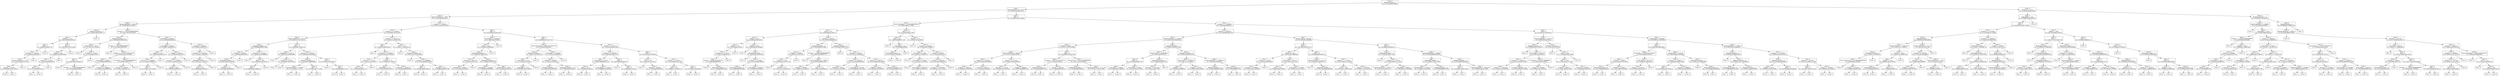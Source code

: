 digraph DecisionTree {
	rankdir=TD;
	node [shape=box];
	2544170431440 [label="Class: 0
Payment Format = 2
IG: 0.4176205847098349"];
	2543613363200 [label="Class: 1
Amount Received <= 1275.8
IG: 0.09232521883391531"];
	2544170431440 -> 2543613363200;
	2547300030240 [label="Class: 0
Amount Received <= 188.51
IG: 0.15160785896182372"];
	2543613363200 -> 2547300030240;
	2548267304656 [label="Class: 0
Amount Received <= 63.84
IG: 0.09967985674228652"];
	2547300030240 -> 2548267304656;
	2548267315888 [label="Class: 0
Payment Currency = 4
IG: 0.028587589745091777"];
	2548267304656 -> 2548267315888;
	2548267316032 [label="Class: 0
To Bank <= 11.0
IG: 0.09222269891509133"];
	2548267315888 -> 2548267316032;
	2548267315600 [label="Class: 1
Date = 5
IG: 0.6386125092827747"];
	2548267316032 -> 2548267315600;
	2548267315648 [label="Class: 1
Account.1 <= 20163.0
IG: 0.2668232340544927"];
	2548267315600 -> 2548267315648;
	2548267315360 [label="Class: 1
Amount Received <= 10.35
IG: 0.031343203607314324"];
	2548267315648 -> 2548267315360;
	2548267315792 [label="Class: 1
Account <= 2623.0
IG: 0.020358875256176925"];
	2548267315360 -> 2548267315792;
	2548267315504 [label="Class: 0
"];
	2548267315792 -> 2548267315504;
	2548267311376 [label="Class: 1
"];
	2548267315792 -> 2548267311376;
	2548267310032 [label="Class: 0
"];
	2548267315360 -> 2548267310032;
	2548267307536 [label="Class: 0
"];
	2548267315648 -> 2548267307536;
	2548267312672 [label="Class: 0
"];
	2548267315600 -> 2548267312672;
	2548267314736 [label="Class: 0
Date = 3
IG: 0.08161673522701096"];
	2548267316032 -> 2548267314736;
	2548267315120 [label="Class: 0
Minute <= 6.0
IG: 0.43893234394610636"];
	2548267314736 -> 2548267315120;
	2548267315984 [label="Class: 1
Account <= 11576.0
IG: 0.6535399288050585"];
	2548267315120 -> 2548267315984;
	2548267312960 [label="Class: 1
Hour <= 9.0
IG: 0.15227659883545133"];
	2548267315984 -> 2548267312960;
	2548267314208 [label="Class: 1
"];
	2548267312960 -> 2548267314208;
	2548267313392 [label="Class: 0
"];
	2548267312960 -> 2548267313392;
	2548267311520 [label="Class: 0
"];
	2548267315984 -> 2548267311520;
	2548267314688 [label="Class: 0
"];
	2548267315120 -> 2548267314688;
	2548267312288 [label="Class: 0
"];
	2548267314736 -> 2548267312288;
	2548267315744 [label="Class: 0
"];
	2548267315888 -> 2548267315744;
	2548267315312 [label="Class: 0
Account <= 251163.99999999994
IG: 0.05377035128740548"];
	2548267304656 -> 2548267315312;
	2548267309216 [label="Class: 0
Payment Currency = 4
IG: 0.044959397831862535"];
	2548267315312 -> 2548267309216;
	2548267316656 [label="Class: 0
Amount Paid <= 85.33
IG: 0.10736173671265659"];
	2548267309216 -> 2548267316656;
	2548267316848 [label="Class: 0
"];
	2548267316656 -> 2548267316848;
	2548267317328 [label="Class: 0
To Bank <= 27140.0
IG: 0.1357626620531427"];
	2548267316656 -> 2548267317328;
	2548267314544 [label="Class: 0
Date = 9
IG: 0.08973459700383879"];
	2548267317328 -> 2548267314544;
	2548267317232 [label="Class: 0
"];
	2548267314544 -> 2548267317232;
	2548267318192 [label="Class: 1
Account.1 <= 172063.99999999994
IG: 0.10243284549468057"];
	2548267314544 -> 2548267318192;
	2548267314832 [label="Class: 0
"];
	2548267318192 -> 2548267314832;
	2548267316752 [label="Class: 1
"];
	2548267318192 -> 2548267316752;
	2548267309648 [label="Class: 0
"];
	2548267317328 -> 2548267309648;
	2548267311664 [label="Class: 0
Account <= 34274.99999999993
IG: 0.07475383029947458"];
	2548267309216 -> 2548267311664;
	2548267311760 [label="Class: 0
"];
	2548267311664 -> 2548267311760;
	2548267317088 [label="Class: 0
Account <= 117745.33333333328
IG: 0.056243292718780036"];
	2548267311664 -> 2548267317088;
	2548267315168 [label="Class: 0
From Bank <= 13667.0
IG: 0.10780829269609021"];
	2548267317088 -> 2548267315168;
	2548267318528 [label="Class: 0
"];
	2548267315168 -> 2548267318528;
	2548267317280 [label="Class: 0
Account.1 <= 60640.0
IG: 0.08472931838694786"];
	2548267315168 -> 2548267317280;
	2548267316272 [label="Class: 0
"];
	2548267317280 -> 2548267316272;
	2548267315456 [label="Class: 0
"];
	2548267317280 -> 2548267315456;
	2548267318720 [label="Class: 0
From Bank <= 31220.666666666664
IG: 0.2508073066173713"];
	2548267317088 -> 2548267318720;
	2548267314784 [label="Class: 0
Account <= 179626.0
IG: 0.12947136054831132"];
	2548267318720 -> 2548267314784;
	2548267319200 [label="Class: 1
"];
	2548267314784 -> 2548267319200;
	2548267315696 [label="Class: 0
"];
	2548267314784 -> 2548267315696;
	2548267317856 [label="Class: 0
"];
	2548267318720 -> 2548267317856;
	2548267311952 [label="Class: 1
From Bank <= 29645.0
IG: 0.3253060960842603"];
	2548267315312 -> 2548267311952;
	2548267314448 [label="Class: 1
From Bank <= 16934.0
IG: 0.04999778266342225"];
	2548267311952 -> 2548267314448;
	2548267317424 [label="Class: 1
Minute <= 37.0
IG: 0.20643326549232155"];
	2548267314448 -> 2548267317424;
	2548267313632 [label="Class: 1
Account.1 <= 243898.0
IG: 0.15748927738382956"];
	2548267317424 -> 2548267313632;
	2547344146688 [label="Class: 1
Date = 9
IG: 0.10759411731754565"];
	2548267313632 -> 2547344146688;
	2547344146928 [label="Class: 0
"];
	2547344146688 -> 2547344146928;
	2547344147744 [label="Class: 1
"];
	2547344146688 -> 2547344147744;
	2547344147120 [label="Class: 0
"];
	2548267313632 -> 2547344147120;
	2548267319152 [label="Class: 0
"];
	2548267317424 -> 2548267319152;
	2548267314592 [label="Class: 1
To Bank <= 29115.0
IG: 0.09541420408705575"];
	2548267314448 -> 2548267314592;
	2547344148320 [label="Class: 1
Account.1 <= 222804.0
IG: 0.05112516053672306"];
	2548267314592 -> 2547344148320;
	2547344148224 [label="Class: 1
Minute <= 50.0
IG: 0.03061256396330117"];
	2547344148320 -> 2547344148224;
	2547344146976 [label="Class: 1
"];
	2547344148224 -> 2547344146976;
	2547344147552 [label="Class: 0
"];
	2547344148224 -> 2547344147552;
	2547344147264 [label="Class: 0
"];
	2547344148320 -> 2547344147264;
	2547344147312 [label="Class: 0
"];
	2548267314592 -> 2547344147312;
	2548267313104 [label="Class: 0
Account <= 265484.0
IG: 0.5090222318615357"];
	2548267311952 -> 2548267313104;
	2547344146832 [label="Class: 1
Account.1 <= 114256.0
IG: 0.5558362721881589"];
	2548267313104 -> 2547344146832;
	2547344147936 [label="Class: 1
Receiving Currency = 5
IG: 0.14402211773015647"];
	2547344146832 -> 2547344147936;
	2547344147216 [label="Class: 1
Hour <= 8.0
IG: 0.06638688074900367"];
	2547344147936 -> 2547344147216;
	2547344148416 [label="Class: 1
"];
	2547344147216 -> 2547344148416;
	2547344148656 [label="Class: 0
"];
	2547344147216 -> 2547344148656;
	2547344148944 [label="Class: 0
"];
	2547344147936 -> 2547344148944;
	2547344147984 [label="Class: 0
"];
	2547344146832 -> 2547344147984;
	2547344148368 [label="Class: 0
"];
	2548267313104 -> 2547344148368;
	2548267304080 [label="Class: 1
Account <= 112892.0
IG: 0.049719726367305594"];
	2547300030240 -> 2548267304080;
	2547344146880 [label="Class: 0
Account.1 <= 207695.0
IG: 0.08746097253415397"];
	2548267304080 -> 2547344146880;
	2547344146544 [label="Class: 0
Amount Received <= 597.79
IG: 0.04433171281702508"];
	2547344146880 -> 2547344146544;
	2547344149136 [label="Class: 0
Payment Currency = 4
IG: 0.03368894469312389"];
	2547344146544 -> 2547344149136;
	2547344147888 [label="Class: 0
To Bank <= 25768.0
IG: 0.14190082088203892"];
	2547344149136 -> 2547344147888;
	2547344148800 [label="Class: 0
Receiving Currency = 4
IG: 0.09510021914106392"];
	2547344147888 -> 2547344148800;
	2547344146496 [label="Class: 1
To Bank <= 22.0
IG: 0.06223943064829918"];
	2547344148800 -> 2547344146496;
	2547344146784 [label="Class: 1
"];
	2547344146496 -> 2547344146784;
	2547344149952 [label="Class: 0
"];
	2547344146496 -> 2547344149952;
	2547344148560 [label="Class: 0
"];
	2547344148800 -> 2547344148560;
	2547344149568 [label="Class: 0
"];
	2547344147888 -> 2547344149568;
	2547344148896 [label="Class: 0
Account.1 <= 27213.0
IG: 0.05966551265686093"];
	2547344149136 -> 2547344148896;
	2547344147360 [label="Class: 0
"];
	2547344148896 -> 2547344147360;
	2547344149280 [label="Class: 0
Hour <= 18.0
IG: 0.06902261302047852"];
	2547344148896 -> 2547344149280;
	2547344147456 [label="Class: 0
Date = 7
IG: 0.044919959118886355"];
	2547344149280 -> 2547344147456;
	2547344150528 [label="Class: 1
"];
	2547344147456 -> 2547344150528;
	2547344151248 [label="Class: 0
"];
	2547344147456 -> 2547344151248;
	2547344149232 [label="Class: 0
"];
	2547344149280 -> 2547344149232;
	2547344149904 [label="Class: 1
Date = 12
IG: 0.03826946710800794"];
	2547344146544 -> 2547344149904;
	2547344150000 [label="Class: 1
From Bank <= 11157.0
IG: 0.000975570618655699"];
	2547344149904 -> 2547344150000;
	2547344147024 [label="Class: 1
"];
	2547344150000 -> 2547344147024;
	2547344151200 [label="Class: 1
To Bank <= 41407.0
IG: 0.020358875256176925"];
	2547344150000 -> 2547344151200;
	2547344150816 [label="Class: 1
"];
	2547344151200 -> 2547344150816;
	2547344148080 [label="Class: 0
"];
	2547344151200 -> 2547344148080;
	2547344151008 [label="Class: 0
Account.1 <= 157653.0
IG: 0.033838451065859476"];
	2547344149904 -> 2547344151008;
	2547344150240 [label="Class: 0
Payment Currency = 0
IG: 0.051624670364646685"];
	2547344151008 -> 2547344150240;
	2547344147408 [label="Class: 1
Amount Received <= 1040.62
IG: 0.12778193157175122"];
	2547344150240 -> 2547344147408;
	2547344148992 [label="Class: 1
"];
	2547344147408 -> 2547344148992;
	2547344149328 [label="Class: 0
"];
	2547344147408 -> 2547344149328;
	2547344149040 [label="Class: 0
Date = 11
IG: 0.05230124077711362"];
	2547344150240 -> 2547344149040;
	2547344149088 [label="Class: 1
"];
	2547344149040 -> 2547344149088;
	2547344152640 [label="Class: 0
"];
	2547344149040 -> 2547344152640;
	2547344150576 [label="Class: 1
Date = 3
IG: 0.07056144542578957"];
	2547344151008 -> 2547344150576;
	2547344150960 [label="Class: 0
"];
	2547344150576 -> 2547344150960;
	2547344151536 [label="Class: 1
Date = 2
IG: 0.06474399833275757"];
	2547344150576 -> 2547344151536;
	2547344147696 [label="Class: 0
"];
	2547344151536 -> 2547344147696;
	2547344153024 [label="Class: 1
"];
	2547344151536 -> 2547344153024;
	2547344148512 [label="Class: 1
Account.1 <= 251037.0
IG: 0.07542212630014788"];
	2547344146880 -> 2547344148512;
	2547344150432 [label="Class: 1
Date = 1
IG: 0.06283420484160451"];
	2547344148512 -> 2547344150432;
	2547344150096 [label="Class: 0
"];
	2547344150432 -> 2547344150096;
	2547344148272 [label="Class: 1
Account.1 <= 215482.0
IG: 0.06769252597708508"];
	2547344150432 -> 2547344148272;
	2547344150144 [label="Class: 1
Account <= 75127.0
IG: 0.13820411553284317"];
	2547344148272 -> 2547344150144;
	2547344150912 [label="Class: 1
Hour <= 16.0
IG: 0.11065388262815179"];
	2547344150144 -> 2547344150912;
	2547344150336 [label="Class: 1
"];
	2547344150912 -> 2547344150336;
	2547344152928 [label="Class: 0
"];
	2547344150912 -> 2547344152928;
	2547344150720 [label="Class: 0
"];
	2547344150144 -> 2547344150720;
	2547344152832 [label="Class: 1
To Bank <= 1.0
IG: 0.12433626117431607"];
	2547344148272 -> 2547344152832;
	2547344150624 [label="Class: 1
From Bank <= 11.0
IG: 0.03675295386313879"];
	2547344152832 -> 2547344150624;
	2547344152592 [label="Class: 1
"];
	2547344150624 -> 2547344152592;
	2547344152256 [label="Class: 0
"];
	2547344150624 -> 2547344152256;
	2547344151680 [label="Class: 0
Account.1 <= 235057.0
IG: 0.45286850983919824"];
	2547344152832 -> 2547344151680;
	2547344150384 [label="Class: 0
"];
	2547344151680 -> 2547344150384;
	2547344154848 [label="Class: 1
"];
	2547344151680 -> 2547344154848;
	2547344152784 [label="Class: 1
Hour <= 0.0
IG: 0.036347770240628074"];
	2547344148512 -> 2547344152784;
	2547344149424 [label="Class: 0
"];
	2547344152784 -> 2547344149424;
	2547344147648 [label="Class: 1
Payment Currency = 10
IG: 0.020723117979796923"];
	2547344152784 -> 2547344147648;
	2547344153504 [label="Class: 0
"];
	2547344147648 -> 2547344153504;
	2547344154464 [label="Class: 1
Account.1 <= 289666.0
IG: 0.017052938993253997"];
	2547344147648 -> 2547344154464;
	2547344151632 [label="Class: 1
Date = 9
IG: 0.08246100487958075"];
	2547344154464 -> 2547344151632;
	2547344153312 [label="Class: 0
"];
	2547344151632 -> 2547344153312;
	2547344155616 [label="Class: 1
"];
	2547344151632 -> 2547344155616;
	2547344147072 [label="Class: 1
To Bank <= 701.0
IG: 0.014488878484427509"];
	2547344154464 -> 2547344147072;
	2547344154272 [label="Class: 1
"];
	2547344147072 -> 2547344154272;
	2547344154368 [label="Class: 1
"];
	2547344147072 -> 2547344154368;
	2547344149376 [label="Class: 1
Date = 9
IG: 0.051369245163441324"];
	2548267304080 -> 2547344149376;
	2547344154560 [label="Class: 0
From Bank <= 322306.0
IG: 0.1265242059739875"];
	2547344149376 -> 2547344154560;
	2547344152160 [label="Class: 0
Hour <= 16.0
IG: 0.15549022250858635"];
	2547344154560 -> 2547344152160;
	2547344154224 [label="Class: 1
Receiving Currency = 5
IG: 0.09414907593513255"];
	2547344152160 -> 2547344154224;
	2547344155328 [label="Class: 0
Account <= 140522.0
IG: 0.539991335272141"];
	2547344154224 -> 2547344155328;
	2547344152304 [label="Class: 1
From Bank <= 23691.0
IG: 0.21977404190784766"];
	2547344155328 -> 2547344152304;
	2547344154800 [label="Class: 1
"];
	2547344152304 -> 2547344154800;
	2547344150480 [label="Class: 0
"];
	2547344152304 -> 2547344150480;
	2547344153072 [label="Class: 0
"];
	2547344155328 -> 2547344153072;
	2547344155664 [label="Class: 1
Receiving Currency = 4
IG: 0.13308013325972246"];
	2547344154224 -> 2547344155664;
	2547344151104 [label="Class: 0
From Bank <= 25768.0
IG: 0.3692950198369861"];
	2547344155664 -> 2547344151104;
	2547344149664 [label="Class: 1
"];
	2547344151104 -> 2547344149664;
	2547344150672 [label="Class: 0
"];
	2547344151104 -> 2547344150672;
	2547344146640 [label="Class: 1
Amount Paid <= 796.07
IG: 0.18155624091632105"];
	2547344155664 -> 2547344146640;
	2547344156096 [label="Class: 1
"];
	2547344146640 -> 2547344156096;
	2547344156528 [label="Class: 0
"];
	2547344146640 -> 2547344156528;
	2547344151392 [label="Class: 0
"];
	2547344152160 -> 2547344151392;
	2547344153168 [label="Class: 0
"];
	2547344154560 -> 2547344153168;
	2547344154080 [label="Class: 1
Date = 5
IG: 0.059462924118110716"];
	2547344149376 -> 2547344154080;
	2547344147504 [label="Class: 0
Amount Received <= 466.5533333333333
IG: 0.2018040243626541"];
	2547344154080 -> 2547344147504;
	2547344147792 [label="Class: 0
Payment Currency = 7
IG: 0.36510779743244703"];
	2547344147504 -> 2547344147792;
	2547344156720 [label="Class: 1
From Bank <= 20.0
IG: 0.7251292476123024"];
	2547344147792 -> 2547344156720;
	2547344149712 [label="Class: 1
From Bank <= 14.0
IG: 0.020358875256176925"];
	2547344156720 -> 2547344149712;
	2547344153360 [label="Class: 0
"];
	2547344149712 -> 2547344153360;
	2547344150288 [label="Class: 1
"];
	2547344149712 -> 2547344150288;
	2547344152400 [label="Class: 0
"];
	2547344156720 -> 2547344152400;
	2547344157200 [label="Class: 0
"];
	2547344147792 -> 2547344157200;
	2547344152736 [label="Class: 1
From Bank <= 241309.0
IG: 0.22243179307889827"];
	2547344147504 -> 2547344152736;
	2547344152208 [label="Class: 1
To Bank <= 28628.0
IG: 0.07303731789505252"];
	2547344152736 -> 2547344152208;
	2547344157488 [label="Class: 1
Payment Currency = 13
IG: 0.06678258250054447"];
	2547344152208 -> 2547344157488;
	2547344157680 [label="Class: 1
"];
	2547344157488 -> 2547344157680;
	2547344151824 [label="Class: 1
"];
	2547344157488 -> 2547344151824;
	2547344151728 [label="Class: 0
Receiving Currency = 10
IG: 0.7809769031430523"];
	2547344152208 -> 2547344151728;
	2547344157872 [label="Class: 1
"];
	2547344151728 -> 2547344157872;
	2547344158976 [label="Class: 0
"];
	2547344151728 -> 2547344158976;
	2547344156912 [label="Class: 0
"];
	2547344152736 -> 2547344156912;
	2547344153216 [label="Class: 1
Account <= 145797.0
IG: 0.01435801064024289"];
	2547344154080 -> 2547344153216;
	2547344158064 [label="Class: 1
Account.1 <= 186240.0
IG: 0.04810692024541707"];
	2547344153216 -> 2547344158064;
	2547344158304 [label="Class: 1
From Bank <= 2843.0
IG: 0.06637989980224734"];
	2547344158064 -> 2547344158304;
	2547344158448 [label="Class: 0
Hour <= 21.0
IG: 0.6510669787569221"];
	2547344158304 -> 2547344158448;
	2547344158640 [label="Class: 0
"];
	2547344158448 -> 2547344158640;
	2547344157296 [label="Class: 1
"];
	2547344158448 -> 2547344157296;
	2547344156240 [label="Class: 1
From Bank <= 112354.0
IG: 0.04885885324428185"];
	2547344158304 -> 2547344156240;
	2547344158832 [label="Class: 1
"];
	2547344156240 -> 2547344158832;
	2547344155424 [label="Class: 0
"];
	2547344156240 -> 2547344155424;
	2547344151344 [label="Class: 1
Date = 2
IG: 0.06161863063394779"];
	2547344158064 -> 2547344151344;
	2547344159024 [label="Class: 0
"];
	2547344151344 -> 2547344159024;
	2547344155904 [label="Class: 1
Date = 0
IG: 0.061646455207925"];
	2547344151344 -> 2547344155904;
	2547344158400 [label="Class: 0
"];
	2547344155904 -> 2547344158400;
	2547344160416 [label="Class: 1
"];
	2547344155904 -> 2547344160416;
	2547344156192 [label="Class: 1
Date = 3
IG: 0.015507955337688561"];
	2547344153216 -> 2547344156192;
	2547344156144 [label="Class: 1
Hour <= 0.0
IG: 0.1508736172767542"];
	2547344156192 -> 2547344156144;
	2547344156576 [label="Class: 0
"];
	2547344156144 -> 2547344156576;
	2547344158736 [label="Class: 1
To Bank <= 29794.0
IG: 0.057430384306363935"];
	2547344156144 -> 2547344158736;
	2547344156000 [label="Class: 1
"];
	2547344158736 -> 2547344156000;
	2547344160032 [label="Class: 1
"];
	2547344158736 -> 2547344160032;
	2547344156288 [label="Class: 1
To Bank <= 122332.0
IG: 0.007505969129337431"];
	2547344156192 -> 2547344156288;
	2547344159984 [label="Class: 1
Hour <= 6.0
IG: 0.009815577841855272"];
	2547344156288 -> 2547344159984;
	2547344160176 [label="Class: 1
"];
	2547344159984 -> 2547344160176;
	2547344160896 [label="Class: 1
"];
	2547344159984 -> 2547344160896;
	2547344158352 [label="Class: 1
Date = 4
IG: 0.07876642793862965"];
	2547344156288 -> 2547344158352;
	2547344160368 [label="Class: 0
"];
	2547344158352 -> 2547344160368;
	2547344161232 [label="Class: 1
"];
	2547344158352 -> 2547344161232;
	2547300030960 [label="Class: 1
Date = 3
IG: 0.015290210811264804"];
	2543613363200 -> 2547300030960;
	2547344149760 [label="Class: 1
Amount Received <= 71328.68666666665
IG: 0.06821890821724641"];
	2547300030960 -> 2547344149760;
	2547344159888 [label="Class: 1
Hour <= 0.0
IG: 0.03902905811939772"];
	2547344149760 -> 2547344159888;
	2547344155232 [label="Class: 0
Minute <= 26.0
IG: 0.12466183560156407"];
	2547344159888 -> 2547344155232;
	2547344161520 [label="Class: 0
Minute <= 6.0
IG: 0.3529209851432087"];
	2547344155232 -> 2547344161520;
	2547344156864 [label="Class: 1
Account <= 117379.0
IG: 0.3919102548543103"];
	2547344161520 -> 2547344156864;
	2547344161712 [label="Class: 1
Account <= 65345.33333333332
IG: 0.4049368804603832"];
	2547344156864 -> 2547344161712;
	2547344155280 [label="Class: 0
"];
	2547344161712 -> 2547344155280;
	2547344161568 [label="Class: 1
Receiving Currency = 5
IG: 0.17126865066793429"];
	2547344161712 -> 2547344161568;
	2547344155376 [label="Class: 0
"];
	2547344161568 -> 2547344155376;
	2547344160272 [label="Class: 1
"];
	2547344161568 -> 2547344160272;
	2547344155760 [label="Class: 0
"];
	2547344156864 -> 2547344155760;
	2547344162528 [label="Class: 0
"];
	2547344161520 -> 2547344162528;
	2547344162192 [label="Class: 1
Minute <= 29.0
IG: 0.32683963607038846"];
	2547344155232 -> 2547344162192;
	2547344159744 [label="Class: 0
"];
	2547344162192 -> 2547344159744;
	2547344158160 [label="Class: 1
Receiving Currency = 4
IG: 0.09252841229592423"];
	2547344162192 -> 2547344158160;
	2547344158880 [label="Class: 0
"];
	2547344158160 -> 2547344158880;
	2547344158496 [label="Class: 1
To Bank <= 121580.0
IG: 0.11101230384136818"];
	2547344158160 -> 2547344158496;
	2547344162624 [label="Class: 1
Receiving Currency = 8
IG: 0.8240648429978903"];
	2547344158496 -> 2547344162624;
	2547344151056 [label="Class: 1
"];
	2547344162624 -> 2547344151056;
	2547344162240 [label="Class: 0
"];
	2547344162624 -> 2547344162240;
	2547344161664 [label="Class: 1
From Bank <= 143508.0
IG: 0.07604826794304587"];
	2547344158496 -> 2547344161664;
	2547444466640 [label="Class: 1
"];
	2547344161664 -> 2547444466640;
	2547444466784 [label="Class: 0
"];
	2547344161664 -> 2547444466784;
	2547344161904 [label="Class: 1
Account <= 41033.0
IG: 0.017295062008446438"];
	2547344159888 -> 2547344161904;
	2547444466160 [label="Class: 1
Payment Currency = 0
IG: 0.13420985847574607"];
	2547344161904 -> 2547444466160;
	2547444465872 [label="Class: 1
To Bank <= 48309.0
IG: 0.0879311212827861"];
	2547444466160 -> 2547444465872;
	2547444467216 [label="Class: 1
To Bank <= 118.0
IG: 0.018530452310077078"];
	2547444465872 -> 2547444467216;
	2547444465728 [label="Class: 0
"];
	2547444467216 -> 2547444465728;
	2547444466880 [label="Class: 1
Minute <= 47.0
IG: 0.011572157441007952"];
	2547444467216 -> 2547444466880;
	2547444466592 [label="Class: 1
"];
	2547444466880 -> 2547444466592;
	2547444466832 [label="Class: 0
"];
	2547444466880 -> 2547444466832;
	2547444466016 [label="Class: 0
"];
	2547444465872 -> 2547444466016;
	2547444467168 [label="Class: 0
Account.1 <= 30611.499999999996
IG: 0.18897878284697378"];
	2547444466160 -> 2547444467168;
	2547444465968 [label="Class: 0
"];
	2547444467168 -> 2547444465968;
	2547444467744 [label="Class: 1
Amount Received <= 1499.02
IG: 0.05230135646225487"];
	2547444467168 -> 2547444467744;
	2547444466976 [label="Class: 1
To Bank <= 43049.0
IG: 0.10368101161260479"];
	2547444467744 -> 2547444466976;
	2547444468464 [label="Class: 1
"];
	2547444466976 -> 2547444468464;
	2547444467840 [label="Class: 0
"];
	2547444466976 -> 2547444467840;
	2547444467888 [label="Class: 1
Hour <= 17.0
IG: 0.15361793448044525"];
	2547444467744 -> 2547444467888;
	2547444469136 [label="Class: 1
"];
	2547444467888 -> 2547444469136;
	2547444466064 [label="Class: 0
"];
	2547444467888 -> 2547444466064;
	2547444467264 [label="Class: 1
Payment Currency = 6
IG: 0.012246427829179729"];
	2547344161904 -> 2547444467264;
	2547444466544 [label="Class: 0
"];
	2547444467264 -> 2547444466544;
	2547444468608 [label="Class: 1
To Bank <= 14387.0
IG: 0.011342147332946473"];
	2547444467264 -> 2547444468608;
	2547444467600 [label="Class: 1
Account.1 <= 164342.0
IG: 0.012128326280555934"];
	2547444468608 -> 2547444467600;
	2547444467360 [label="Class: 1
To Bank <= 1362.0
IG: 0.02279557252796427"];
	2547444467600 -> 2547444467360;
	2547444466352 [label="Class: 1
"];
	2547444467360 -> 2547444466352;
	2547444469520 [label="Class: 1
"];
	2547444467360 -> 2547444469520;
	2547444467408 [label="Class: 1
From Bank <= 24779.0
IG: 0.030092665716913602"];
	2547444467600 -> 2547444467408;
	2547444470384 [label="Class: 1
"];
	2547444467408 -> 2547444470384;
	2547444470096 [label="Class: 1
"];
	2547444467408 -> 2547444470096;
	2547444466928 [label="Class: 1
Account.1 <= 26528.0
IG: 0.021246366108151893"];
	2547444468608 -> 2547444466928;
	2547444470576 [label="Class: 1
To Bank <= 26442.0
IG: 0.06614935072887823"];
	2547444466928 -> 2547444470576;
	2547444468176 [label="Class: 1
"];
	2547444470576 -> 2547444468176;
	2547444468848 [label="Class: 1
"];
	2547444470576 -> 2547444468848;
	2547444470192 [label="Class: 1
Payment Currency = 10
IG: 0.0232923466870274"];
	2547444466928 -> 2547444470192;
	2547444466688 [label="Class: 0
"];
	2547444470192 -> 2547444466688;
	2547444469040 [label="Class: 1
"];
	2547444470192 -> 2547444469040;
	2547344149472 [label="Class: 0
Hour <= 7.0
IG: 0.12416433084111833"];
	2547344149760 -> 2547344149472;
	2547444466448 [label="Class: 0
Hour <= 6.0
IG: 0.23678290860721193"];
	2547344149472 -> 2547444466448;
	2547444468800 [label="Class: 0
"];
	2547444466448 -> 2547444468800;
	2547444469088 [label="Class: 1
From Bank <= 4.0
IG: 0.915818890500009"];
	2547444466448 -> 2547444469088;
	2547444466208 [label="Class: 1
Receiving Currency = 9
IG: 0.14719916721250495"];
	2547444469088 -> 2547444466208;
	2547444465920 [label="Class: 1
"];
	2547444466208 -> 2547444465920;
	2547444471248 [label="Class: 0
"];
	2547444466208 -> 2547444471248;
	2547444469280 [label="Class: 0
"];
	2547444469088 -> 2547444469280;
	2547444469712 [label="Class: 0
Minute <= 17.0
IG: 0.1653475434150048"];
	2547344149472 -> 2547444469712;
	2547444468896 [label="Class: 0
"];
	2547444469712 -> 2547444468896;
	2547444471344 [label="Class: 1
Account <= 250103.0
IG: 0.10536639273808357"];
	2547444469712 -> 2547444471344;
	2547444470672 [label="Class: 0
From Bank <= 1198.0
IG: 0.14631317554429113"];
	2547444471344 -> 2547444470672;
	2547444470816 [label="Class: 0
"];
	2547444470672 -> 2547444470816;
	2547444467456 [label="Class: 0
From Bank <= 11904.0
IG: 0.1895907541320082"];
	2547444470672 -> 2547444467456;
	2547444471008 [label="Class: 0
"];
	2547444467456 -> 2547444471008;
	2547444467648 [label="Class: 1
From Bank <= 148350.0
IG: 0.1299319759233557"];
	2547444467456 -> 2547444467648;
	2547444471200 [label="Class: 1
"];
	2547444467648 -> 2547444471200;
	2547444466736 [label="Class: 0
"];
	2547444467648 -> 2547444466736;
	2547444471680 [label="Class: 1
To Bank <= 18405.0
IG: 0.2702642508375012"];
	2547444471344 -> 2547444471680;
	2547444471392 [label="Class: 1
Account <= 332924.0
IG: 0.18335742558584428"];
	2547444471680 -> 2547444471392;
	2547444471584 [label="Class: 1
Account.1 <= 285400.0
IG: 0.09029112517126461"];
	2547444471392 -> 2547444471584;
	2547444471776 [label="Class: 1
"];
	2547444471584 -> 2547444471776;
	2547444470144 [label="Class: 0
"];
	2547444471584 -> 2547444470144;
	2547444471536 [label="Class: 0
"];
	2547444471392 -> 2547444471536;
	2547444469760 [label="Class: 0
"];
	2547444471680 -> 2547444469760;
	2547344150864 [label="Class: 1
Account.1 <= 189004.0
IG: 0.01425844445080171"];
	2547300030960 -> 2547344150864;
	2547444471968 [label="Class: 1
Account <= 106245.0
IG: 0.017140308678691762"];
	2547344150864 -> 2547444471968;
	2547444472160 [label="Class: 1
Amount Received <= 71819.44
IG: 0.030213397596950298"];
	2547444471968 -> 2547444472160;
	2547444472352 [label="Class: 1
Payment Currency = 0
IG: 0.02237573397520609"];
	2547444472160 -> 2547444472352;
	2547444472544 [label="Class: 1
Amount Received <= 9393.09
IG: 0.01551770069133096"];
	2547444472352 -> 2547444472544;
	2547444472736 [label="Class: 1
Account.1 <= 20200.0
IG: 0.040755619591538894"];
	2547444472544 -> 2547444472736;
	2547444472928 [label="Class: 1
To Bank <= 148350.0
IG: 0.045593027104269226"];
	2547444472736 -> 2547444472928;
	2547444472256 [label="Class: 1
"];
	2547444472928 -> 2547444472256;
	2547444474512 [label="Class: 0
"];
	2547444472928 -> 2547444474512;
	2547444474128 [label="Class: 1
Account <= 34677.0
IG: 0.1244816332686457"];
	2547444472736 -> 2547444474128;
	2547444473264 [label="Class: 1
"];
	2547444474128 -> 2547444473264;
	2547444469232 [label="Class: 1
"];
	2547444474128 -> 2547444469232;
	2547444467504 [label="Class: 1
Account.1 <= 27141.0
IG: 0.004015269901886581"];
	2547444472544 -> 2547444467504;
	2547444473504 [label="Class: 1
Account.1 <= 3370.0
IG: 0.002588741478310931"];
	2547444467504 -> 2547444473504;
	2547444473696 [label="Class: 1
"];
	2547444473504 -> 2547444473696;
	2547444467936 [label="Class: 1
"];
	2547444473504 -> 2547444467936;
	2547444470912 [label="Class: 1
To Bank <= 48309.0
IG: 0.00871630696682335"];
	2547444467504 -> 2547444470912;
	2547444473888 [label="Class: 1
"];
	2547444470912 -> 2547444473888;
	2547444470000 [label="Class: 1
"];
	2547444470912 -> 2547444470000;
	2547444471104 [label="Class: 1
Date = 9
IG: 0.016985813054873344"];
	2547444472352 -> 2547444471104;
	2547444474080 [label="Class: 1
To Bank <= 32547.333333333212
IG: 0.0715963031549125"];
	2547444471104 -> 2547444474080;
	2547444474272 [label="Class: 1
Payment Currency = 8
IG: 0.03780643684278151"];
	2547444474080 -> 2547444474272;
	2547444468512 [label="Class: 0
"];
	2547444474272 -> 2547444468512;
	2547444470288 [label="Class: 1
"];
	2547444474272 -> 2547444470288;
	2547444469568 [label="Class: 0
Account <= 38573.0
IG: 0.17430598433064715"];
	2547444474080 -> 2547444469568;
	2547444474656 [label="Class: 0
"];
	2547444469568 -> 2547444474656;
	2547444476144 [label="Class: 0
"];
	2547444469568 -> 2547444476144;
	2547444467120 [label="Class: 1
Amount Paid <= 2926.979999999999
IG: 0.015557052432849217"];
	2547444471104 -> 2547444467120;
	2547444474848 [label="Class: 1
Receiving Currency = 7
IG: 0.03248180678485857"];
	2547444467120 -> 2547444474848;
	2547444470480 [label="Class: 0
"];
	2547444474848 -> 2547444470480;
	2547444473792 [label="Class: 1
"];
	2547444474848 -> 2547444473792;
	2547444472016 [label="Class: 1
Amount Received <= 17777.45
IG: 0.023747277972057668"];
	2547444467120 -> 2547444472016;
	2547444475232 [label="Class: 1
"];
	2547444472016 -> 2547444475232;
	2547444474992 [label="Class: 1
"];
	2547444472016 -> 2547444474992;
	2547444473072 [label="Class: 1
Payment Currency = 5
IG: 0.09079141693247439"];
	2547444472160 -> 2547444473072;
	2547444467552 [label="Class: 0
Amount Paid <= 11896790.65
IG: 0.1607500291931857"];
	2547444473072 -> 2547444467552;
	2547444472976 [label="Class: 0
Date = 12
IG: 0.10162364933817297"];
	2547444467552 -> 2547444472976;
	2547444475568 [label="Class: 1
From Bank <= 15863.0
IG: 0.01643368731368594"];
	2547444472976 -> 2547444475568;
	2547444469664 [label="Class: 1
"];
	2547444475568 -> 2547444469664;
	2547444473120 [label="Class: 0
"];
	2547444475568 -> 2547444473120;
	2547444474608 [label="Class: 0
From Bank <= 1588.0
IG: 0.16778135913231818"];
	2547444472976 -> 2547444474608;
	2547444476192 [label="Class: 0
"];
	2547444474608 -> 2547444476192;
	2547444473216 [label="Class: 0
"];
	2547444474608 -> 2547444473216;
	2547444475472 [label="Class: 1
Receiving Currency = 5
IG: 0.34384095564565215"];
	2547444467552 -> 2547444475472;
	2547444468320 [label="Class: 1
Account.1 <= 107532.0
IG: 0.169312362017481"];
	2547444475472 -> 2547444468320;
	2547444476576 [label="Class: 1
"];
	2547444468320 -> 2547444476576;
	2547444476672 [label="Class: 0
"];
	2547444468320 -> 2547444476672;
	2547444476864 [label="Class: 0
"];
	2547444475472 -> 2547444476864;
	2547444476912 [label="Class: 1
Payment Currency = 4
IG: 0.03843234059506706"];
	2547444473072 -> 2547444476912;
	2547444476768 [label="Class: 0
Amount Paid <= 4318842.62
IG: 0.2867217317866907"];
	2547444476912 -> 2547444476768;
	2547444475616 [label="Class: 0
To Bank <= 22.0
IG: 0.4867804703984045"];
	2547444476768 -> 2547444475616;
	2547444477296 [label="Class: 1
"];
	2547444475616 -> 2547444477296;
	2547444476720 [label="Class: 0
"];
	2547444475616 -> 2547444476720;
	2547444477008 [label="Class: 1
To Bank <= 21749.0
IG: 0.19987435028185463"];
	2547444476768 -> 2547444477008;
	2547444467984 [label="Class: 1
"];
	2547444477008 -> 2547444467984;
	2547444478256 [label="Class: 0
"];
	2547444477008 -> 2547444478256;
	2547444469856 [label="Class: 1
Amount Received <= 1888824.55
IG: 0.04579872428930731"];
	2547444476912 -> 2547444469856;
	2547444477536 [label="Class: 1
Payment Currency = 12
IG: 0.028267899636791993"];
	2547444469856 -> 2547444477536;
	2547444466496 [label="Class: 0
"];
	2547444477536 -> 2547444466496;
	2547444472064 [label="Class: 1
"];
	2547444477536 -> 2547444472064;
	2547444477680 [label="Class: 0
Receiving Currency = 0
IG: 0.1702428068278321"];
	2547444469856 -> 2547444477680;
	2547444476624 [label="Class: 1
"];
	2547444477680 -> 2547444476624;
	2547444473456 [label="Class: 0
"];
	2547444477680 -> 2547444473456;
	2547444471728 [label="Class: 1
Amount Paid <= 5431.98
IG: 0.01101649914344699"];
	2547444471968 -> 2547444471728;
	2547444475088 [label="Class: 1
Date = 9
IG: 0.007390109570031722"];
	2547444471728 -> 2547444475088;
	2547444475904 [label="Class: 1
Minute <= 16.0
IG: 0.02914386279869685"];
	2547444475088 -> 2547444475904;
	2547444478496 [label="Class: 1
To Bank <= 31144.0
IG: 0.22542507836109205"];
	2547444475904 -> 2547444478496;
	2547444470528 [label="Class: 1
Account.1 <= 90096.0
IG: 0.29551342471041686"];
	2547444478496 -> 2547444470528;
	2547444478880 [label="Class: 0
"];
	2547444470528 -> 2547444478880;
	2547444474752 [label="Class: 1
"];
	2547444470528 -> 2547444474752;
	2547444477488 [label="Class: 0
"];
	2547444478496 -> 2547444477488;
	2547444477248 [label="Class: 1
From Bank <= 24515.0
IG: 0.03779811136712152"];
	2547444475904 -> 2547444477248;
	2547444479072 [label="Class: 1
Hour <= 10.0
IG: 0.29442383927486027"];
	2547444477248 -> 2547444479072;
	2547444479264 [label="Class: 0
"];
	2547444479072 -> 2547444479264;
	2547444476288 [label="Class: 1
"];
	2547444479072 -> 2547444476288;
	2547444479600 [label="Class: 1
From Bank <= 221198.0
IG: 0.028127545175708257"];
	2547444477248 -> 2547444479600;
	2547444472112 [label="Class: 1
"];
	2547444479600 -> 2547444472112;
	2547444478784 [label="Class: 1
"];
	2547444479600 -> 2547444478784;
	2547444473168 [label="Class: 1
Date = 11
IG: 0.006946308591989747"];
	2547444475088 -> 2547444473168;
	2547444479648 [label="Class: 1
Amount Received <= 1417.35
IG: 0.001544015449970123"];
	2547444473168 -> 2547444479648;
	2547444479840 [label="Class: 0
"];
	2547444479648 -> 2547444479840;
	2547444480704 [label="Class: 1
Receiving Currency = 1
IG: 0.0015736186642964344"];
	2547444479648 -> 2547444480704;
	2547444480032 [label="Class: 0
"];
	2547444480704 -> 2547444480032;
	2547444478304 [label="Class: 1
"];
	2547444480704 -> 2547444478304;
	2547444477584 [label="Class: 1
Account.1 <= 72164.0
IG: 0.003700442221510336"];
	2547444473168 -> 2547444477584;
	2547444481760 [label="Class: 1
Hour <= 18.0
IG: 0.007220417948357483"];
	2547444477584 -> 2547444481760;
	2547444481376 [label="Class: 1
"];
	2547444481760 -> 2547444481376;
	2547444470768 [label="Class: 1
"];
	2547444481760 -> 2547444470768;
	2547444468080 [label="Class: 1
Account <= 139319.0
IG: 0.006017137355305624"];
	2547444477584 -> 2547444468080;
	2547444468224 [label="Class: 1
"];
	2547444468080 -> 2547444468224;
	2547444474368 [label="Class: 1
"];
	2547444468080 -> 2547444474368;
	2547444475184 [label="Class: 1
Date = 9
IG: 0.01066603619606532"];
	2547444471728 -> 2547444475184;
	2547444477344 [label="Class: 1
Receiving Currency = 3
IG: 0.04779687563577106"];
	2547444475184 -> 2547444477344;
	2547444478736 [label="Class: 0
"];
	2547444477344 -> 2547444478736;
	2547444480992 [label="Class: 1
Account.1 <= 73267.0
IG: 0.026254804772178342"];
	2547444477344 -> 2547444480992;
	2547444479504 [label="Class: 1
Amount Received <= 76331.72
IG: 0.031135112400257237"];
	2547444480992 -> 2547444479504;
	2547444481088 [label="Class: 1
"];
	2547444479504 -> 2547444481088;
	2547444477776 [label="Class: 1
"];
	2547444479504 -> 2547444477776;
	2547444481232 [label="Class: 1
From Bank <= 49365.0
IG: 0.047950262573044466"];
	2547444480992 -> 2547444481232;
	2547444479360 [label="Class: 1
"];
	2547444481232 -> 2547444479360;
	2547444474944 [label="Class: 0
"];
	2547444481232 -> 2547444474944;
	2547444480080 [label="Class: 1
Amount Received <= 16946.0
IG: 0.0076023668894640295"];
	2547444475184 -> 2547444480080;
	2547444473936 [label="Class: 1
Receiving Currency = 7
IG: 0.011696217034712936"];
	2547444480080 -> 2547444473936;
	2547444478064 [label="Class: 1
Amount Paid <= 11938.47
IG: 0.23566917631914563"];
	2547444473936 -> 2547444478064;
	2548157497648 [label="Class: 1
"];
	2547444478064 -> 2548157497648;
	2548157497552 [label="Class: 0
"];
	2547444478064 -> 2548157497552;
	2547444480608 [label="Class: 1
Payment Currency = 6
IG: 0.00798938038754024"];
	2547444473936 -> 2547444480608;
	2548157497888 [label="Class: 0
"];
	2547444480608 -> 2548157497888;
	2548157497456 [label="Class: 1
"];
	2547444480608 -> 2548157497456;
	2547444474800 [label="Class: 1
Payment Currency = 0
IG: 0.018234696748543333"];
	2547444480080 -> 2547444474800;
	2548157498656 [label="Class: 1
Date = 0
IG: 0.003231874200114407"];
	2547444474800 -> 2548157498656;
	2548157498128 [label="Class: 1
"];
	2548157498656 -> 2548157498128;
	2548157499136 [label="Class: 1
"];
	2548157498656 -> 2548157499136;
	2548157498224 [label="Class: 1
Amount Received <= 19874.09
IG: 0.009979503148778601"];
	2547444474800 -> 2548157498224;
	2548157497600 [label="Class: 1
"];
	2548157498224 -> 2548157497600;
	2548157498992 [label="Class: 1
"];
	2548157498224 -> 2548157498992;
	2547444470624 [label="Class: 1
Date = 9
IG: 0.012847473180102875"];
	2547344150864 -> 2547444470624;
	2548157497792 [label="Class: 1
Amount Received <= 30737.93
IG: 0.03936250622919335"];
	2547444470624 -> 2548157497792;
	2548157499184 [label="Class: 1
Payment Currency = 8
IG: 0.029892582477095475"];
	2548157497792 -> 2548157499184;
	2548157498704 [label="Class: 0
"];
	2548157499184 -> 2548157498704;
	2548157500288 [label="Class: 1
From Bank <= 120627.0
IG: 0.023021556248219"];
	2548157499184 -> 2548157500288;
	2548157498320 [label="Class: 1
Account.1 <= 235912.0
IG: 0.018257100306753538"];
	2548157500288 -> 2548157498320;
	2548157498944 [label="Class: 1
Account.1 <= 226234.0
IG: 0.028312477502859257"];
	2548157498320 -> 2548157498944;
	2548157499472 [label="Class: 1
"];
	2548157498944 -> 2548157499472;
	2548157499040 [label="Class: 1
"];
	2548157498944 -> 2548157499040;
	2548157500192 [label="Class: 1
Payment Currency = 10
IG: 0.01252684317379854"];
	2548157498320 -> 2548157500192;
	2548157499664 [label="Class: 0
"];
	2548157500192 -> 2548157499664;
	2548157500432 [label="Class: 1
"];
	2548157500192 -> 2548157500432;
	2548157498176 [label="Class: 1
From Bank <= 312297.1666666667
IG: 0.35632183207948187"];
	2548157500288 -> 2548157498176;
	2548157498272 [label="Class: 1
Account <= 116636.0
IG: 0.10958274511828425"];
	2548157498176 -> 2548157498272;
	2548157499760 [label="Class: 1
"];
	2548157498272 -> 2548157499760;
	2548157498032 [label="Class: 1
"];
	2548157498272 -> 2548157498032;
	2548157501104 [label="Class: 0
"];
	2548157498176 -> 2548157501104;
	2548157500048 [label="Class: 1
Payment Currency = 5
IG: 0.165114507739334"];
	2548157497792 -> 2548157500048;
	2548157500336 [label="Class: 0
"];
	2548157500048 -> 2548157500336;
	2548157499328 [label="Class: 1
Hour <= 18.0
IG: 0.11585690186275466"];
	2548157500048 -> 2548157499328;
	2548157500912 [label="Class: 1
Hour <= 14.0
IG: 0.11552453027777676"];
	2548157499328 -> 2548157500912;
	2548157500576 [label="Class: 1
To Bank <= 16927.0
IG: 0.36181109016132007"];
	2548157500912 -> 2548157500576;
	2548157500144 [label="Class: 1
"];
	2548157500576 -> 2548157500144;
	2548157502016 [label="Class: 0
"];
	2548157500576 -> 2548157502016;
	2548157497936 [label="Class: 1
Account <= 116636.0
IG: 0.21949608015832156"];
	2548157500912 -> 2548157497936;
	2548157498848 [label="Class: 1
"];
	2548157497936 -> 2548157498848;
	2548157498560 [label="Class: 0
"];
	2548157497936 -> 2548157498560;
	2548157500000 [label="Class: 0
"];
	2548157499328 -> 2548157500000;
	2548157497504 [label="Class: 1
Amount Paid <= 6560.48
IG: 0.005900752236790985"];
	2547444470624 -> 2548157497504;
	2548157497840 [label="Class: 1
Date = 5
IG: 0.006252691986766812"];
	2548157497504 -> 2548157497840;
	2548157501584 [label="Class: 1
From Bank <= 38180.33333333333
IG: 0.04768146335028767"];
	2548157497840 -> 2548157501584;
	2548157501536 [label="Class: 1
To Bank <= 22806.0
IG: 0.020350450739372805"];
	2548157501584 -> 2548157501536;
	2548157499808 [label="Class: 1
Receiving Currency = 8
IG: 0.0177489836344632"];
	2548157501536 -> 2548157499808;
	2548157500672 [label="Class: 0
"];
	2548157499808 -> 2548157500672;
	2548157503216 [label="Class: 1
"];
	2548157499808 -> 2548157503216;
	2548157502352 [label="Class: 1
To Bank <= 125607.0
IG: 0.22517986513306265"];
	2548157501536 -> 2548157502352;
	2548157501344 [label="Class: 1
"];
	2548157502352 -> 2548157501344;
	2548157500096 [label="Class: 0
"];
	2548157502352 -> 2548157500096;
	2548157498512 [label="Class: 1
From Bank <= 221279.0
IG: 0.44009451568256475"];
	2548157501584 -> 2548157498512;
	2548157497408 [label="Class: 1
Account <= 247557.0
IG: 0.20616343032053874"];
	2548157498512 -> 2548157497408;
	2548157502496 [label="Class: 1
"];
	2548157497408 -> 2548157502496;
	2548157498080 [label="Class: 0
"];
	2548157497408 -> 2548157498080;
	2548157498896 [label="Class: 0
"];
	2548157498512 -> 2548157498896;
	2548157501632 [label="Class: 1
Amount Paid <= 5232.49
IG: 0.005013440123340596"];
	2548157497840 -> 2548157501632;
	2548157502688 [label="Class: 1
Account.1 <= 250073.0
IG: 0.004686349634811626"];
	2548157501632 -> 2548157502688;
	2548157502928 [label="Class: 1
Date = 11
IG: 0.007403244107248574"];
	2548157502688 -> 2548157502928;
	2548157503072 [label="Class: 1
"];
	2548157502928 -> 2548157503072;
	2548157499568 [label="Class: 1
"];
	2548157502928 -> 2548157499568;
	2548157497696 [label="Class: 1
Account <= 164982.0
IG: 0.0047913036790429575"];
	2548157502688 -> 2548157497696;
	2548157503264 [label="Class: 1
"];
	2548157497696 -> 2548157503264;
	2548157500768 [label="Class: 1
"];
	2548157497696 -> 2548157500768;
	2548157500384 [label="Class: 1
Receiving Currency = 2
IG: 0.013941211183884389"];
	2548157501632 -> 2548157500384;
	2548157503456 [label="Class: 0
"];
	2548157500384 -> 2548157503456;
	2548157503936 [label="Class: 1
Receiving Currency = 8
IG: 0.012749965206469038"];
	2548157500384 -> 2548157503936;
	2548157498464 [label="Class: 0
"];
	2548157503936 -> 2548157498464;
	2548157501056 [label="Class: 1
"];
	2548157503936 -> 2548157501056;
	2548157501296 [label="Class: 1
Amount Received <= 31881.74
IG: 0.005533611749465622"];
	2548157497504 -> 2548157501296;
	2548157503840 [label="Class: 1
Payment Currency = 9
IG: 0.007362280489510431"];
	2548157501296 -> 2548157503840;
	2548157503360 [label="Class: 0
"];
	2548157503840 -> 2548157503360;
	2548157503504 [label="Class: 1
Payment Currency = 8
IG: 0.0045412497794440065"];
	2548157503840 -> 2548157503504;
	2548157504224 [label="Class: 1
Receiving Currency = 8
IG: 0.07088005640737038"];
	2548157503504 -> 2548157504224;
	2548157499952 [label="Class: 1
"];
	2548157504224 -> 2548157499952;
	2548157500624 [label="Class: 0
"];
	2548157504224 -> 2548157500624;
	2548157499712 [label="Class: 1
Payment Currency = 3
IG: 0.002871508013059937"];
	2548157503504 -> 2548157499712;
	2548157504176 [label="Class: 1
"];
	2548157499712 -> 2548157504176;
	2548157504656 [label="Class: 1
"];
	2548157499712 -> 2548157504656;
	2548157502976 [label="Class: 1
Account.1 <= 278549.0
IG: 0.008361419813324555"];
	2548157501296 -> 2548157502976;
	2548157503120 [label="Class: 1
Payment Currency = 0
IG: 0.011230485243984956"];
	2548157502976 -> 2548157503120;
	2548157504416 [label="Class: 1
To Bank <= 222.0
IG: 0.009897510249129882"];
	2548157503120 -> 2548157504416;
	2548157498368 [label="Class: 1
"];
	2548157504416 -> 2548157498368;
	2548157504368 [label="Class: 1
"];
	2548157504416 -> 2548157504368;
	2548157502112 [label="Class: 1
Date = 12
IG: 0.009530804142098448"];
	2548157503120 -> 2548157502112;
	2548157501440 [label="Class: 1
"];
	2548157502112 -> 2548157501440;
	2548157504032 [label="Class: 1
"];
	2548157502112 -> 2548157504032;
	2548157504608 [label="Class: 1
Account <= 182135.0
IG: 0.007242134621617269"];
	2548157502976 -> 2548157504608;
	2548157505568 [label="Class: 1
Date = 6
IG: 0.0025071791837612267"];
	2548157504608 -> 2548157505568;
	2548157505760 [label="Class: 1
"];
	2548157505568 -> 2548157505760;
	2548157502880 [label="Class: 1
"];
	2548157505568 -> 2548157502880;
	2548157506384 [label="Class: 1
Account <= 237062.0
IG: 0.00826415276459519"];
	2548157504608 -> 2548157506384;
	2548157499280 [label="Class: 1
"];
	2548157506384 -> 2548157499280;
	2548157499232 [label="Class: 1
"];
	2548157506384 -> 2548157499232;
	2543882314192 [label="Class: 0
Account <= 1077.0
IG: 0.15931878549302264"];
	2544170431440 -> 2543882314192;
	2548157505328 [label="Class: 0
From Bank <= 70.0
IG: 0.030985340855699373"];
	2543882314192 -> 2548157505328;
	2548157505808 [label="Class: 0
Date = 7
IG: 0.0025631805455778034"];
	2548157505328 -> 2548157505808;
	2548157502640 [label="Class: 1
Account.1 <= 115290.0
IG: 0.02576391671143563"];
	2548157505808 -> 2548157502640;
	2548157506720 [label="Class: 0
Payment Format = 1
IG: 0.062003474586109664"];
	2548157502640 -> 2548157506720;
	2548157506912 [label="Class: 1
Amount Received <= 6062.195
IG: 0.12591111171043012"];
	2548157506720 -> 2548157506912;
	2548157507104 [label="Class: 0
Receiving Currency = 5
IG: 0.33203171579266255"];
	2548157506912 -> 2548157507104;
	2548157507296 [label="Class: 1
Amount Received <= 241.50999999999996
IG: 0.2636064074954946"];
	2548157507104 -> 2548157507296;
	2548157507488 [label="Class: 0
"];
	2548157507296 -> 2548157507488;
	2548157506048 [label="Class: 1
To Bank <= 111425.0
IG: 0.16062872883922286"];
	2548157507296 -> 2548157506048;
	2548157507680 [label="Class: 1
"];
	2548157506048 -> 2548157507680;
	2548157499376 [label="Class: 0
"];
	2548157506048 -> 2548157499376;
	2548157508112 [label="Class: 0
"];
	2548157507104 -> 2548157508112;
	2548157502064 [label="Class: 1
Account <= 214.0
IG: 0.19587212786467234"];
	2548157506912 -> 2548157502064;
	2548157507872 [label="Class: 1
Minute <= 18.0
IG: 0.09998744412160232"];
	2548157502064 -> 2548157507872;
	2548157508064 [label="Class: 1
Receiving Currency = 4
IG: 0.04279005014630377"];
	2548157507872 -> 2548157508064;
	2548157508256 [label="Class: 0
"];
	2548157508064 -> 2548157508256;
	2548157505136 [label="Class: 1
"];
	2548157508064 -> 2548157505136;
	2548157508688 [label="Class: 1
Hour <= 2.0
IG: 0.7029406970823721"];
	2548157507872 -> 2548157508688;
	2548157508448 [label="Class: 1
"];
	2548157508688 -> 2548157508448;
	2548157505472 [label="Class: 0
"];
	2548157508688 -> 2548157505472;
	2548157508928 [label="Class: 0
"];
	2548157502064 -> 2548157508928;
	2548157506576 [label="Class: 0
Amount Received <= 317.54
IG: 0.381191161397199"];
	2548157506720 -> 2548157506576;
	2548157508640 [label="Class: 1
Account.1 <= 38126.0
IG: 0.07502184183568394"];
	2548157506576 -> 2548157508640;
	2548157508832 [label="Class: 1
Account <= 38.0
IG: 0.1859922055169868"];
	2548157508640 -> 2548157508832;
	2548157509024 [label="Class: 1
To Bank <= 210431.0
IG: 0.059291769637512814"];
	2548157508832 -> 2548157509024;
	2548157509216 [label="Class: 1
"];
	2548157509024 -> 2548157509216;
	2548157510032 [label="Class: 0
"];
	2548157509024 -> 2548157510032;
	2548157501200 [label="Class: 0
"];
	2548157508832 -> 2548157501200;
	2548157500240 [label="Class: 0
Amount Received <= 100.0
IG: 0.2670501855285917"];
	2548157508640 -> 2548157500240;
	2548157509408 [label="Class: 1
Minute <= 32.0
IG: 0.2886847819249715"];
	2548157500240 -> 2548157509408;
	2548157509600 [label="Class: 1
"];
	2548157509408 -> 2548157509600;
	2548157499904 [label="Class: 0
"];
	2548157509408 -> 2548157499904;
	2548157510656 [label="Class: 0
"];
	2548157500240 -> 2548157510656;
	2548157509168 [label="Class: 0
"];
	2548157506576 -> 2548157509168;
	2548157505904 [label="Class: 1
Account.1 <= 190239.0
IG: 0.04282300794602656"];
	2548157502640 -> 2548157505904;
	2548157509792 [label="Class: 1
Receiving Currency = 8
IG: 0.02441771441466778"];
	2548157505904 -> 2548157509792;
	2548157510272 [label="Class: 0
"];
	2548157509792 -> 2548157510272;
	2548157511424 [label="Class: 1
Receiving Currency = 12
IG: 0.023892511552221052"];
	2548157509792 -> 2548157511424;
	2548157507776 [label="Class: 0
"];
	2548157511424 -> 2548157507776;
	2548157504512 [label="Class: 1
Hour <= 8.0
IG: 0.023938175493856795"];
	2548157511424 -> 2548157504512;
	2548157510224 [label="Class: 1
Hour <= 0.0
IG: 0.05408005864104748"];
	2548157504512 -> 2548157510224;
	2548157510800 [label="Class: 0
"];
	2548157510224 -> 2548157510800;
	2548157501872 [label="Class: 1
"];
	2548157510224 -> 2548157501872;
	2548157503600 [label="Class: 1
Hour <= 20.0
IG: 0.1061539689164428"];
	2548157504512 -> 2548157503600;
	2548157506144 [label="Class: 1
"];
	2548157503600 -> 2548157506144;
	2548157507248 [label="Class: 0
"];
	2548157503600 -> 2548157507248;
	2548157505952 [label="Class: 0
To Bank <= 12004.0
IG: 0.4050713394770872"];
	2548157505904 -> 2548157505952;
	2548157510944 [label="Class: 1
Hour <= 8.0
IG: 0.4164886403803586"];
	2548157505952 -> 2548157510944;
	2548157511136 [label="Class: 1
Payment Format = 3
IG: 0.22846418310501387"];
	2548157510944 -> 2548157511136;
	2548157511328 [label="Class: 1
Amount Received <= 3259.52
IG: 0.15520324935608243"];
	2548157511136 -> 2548157511328;
	2548157511520 [label="Class: 1
"];
	2548157511328 -> 2548157511520;
	2548157507440 [label="Class: 0
"];
	2548157511328 -> 2548157507440;
	2548157512816 [label="Class: 0
"];
	2548157511136 -> 2548157512816;
	2548157512048 [label="Class: 0
"];
	2548157510944 -> 2548157512048;
	2548157512432 [label="Class: 0
"];
	2548157505952 -> 2548157512432;
	2548157505520 [label="Class: 0
Minute <= 48.0
IG: 0.001765339943799793"];
	2548157505808 -> 2548157505520;
	2548157511712 [label="Class: 0
Date = 3
IG: 0.0015177013170851739"];
	2548157505520 -> 2548157511712;
	2548157513440 [label="Class: 0
Receiving Currency = 13
IG: 0.013981837114084184"];
	2548157511712 -> 2548157513440;
	2548157500720 [label="Class: 0
"];
	2548157513440 -> 2548157500720;
	2548157498752 [label="Class: 0
Receiving Currency = 1
IG: 0.010912614644620455"];
	2548157513440 -> 2548157498752;
	2548157511664 [label="Class: 0
"];
	2548157498752 -> 2548157511664;
	2548157511040 [label="Class: 0
Receiving Currency = 3
IG: 0.009681055727554733"];
	2548157498752 -> 2548157511040;
	2548157512144 [label="Class: 1
Account.1 <= 139069.0
IG: 0.18414794941736157"];
	2548157511040 -> 2548157512144;
	2548157512672 [label="Class: 1
"];
	2548157512144 -> 2548157512672;
	2548157505088 [label="Class: 0
"];
	2548157512144 -> 2548157505088;
	2548157501008 [label="Class: 0
Account <= 0.0
IG: 0.00979802998789081"];
	2548157511040 -> 2548157501008;
	2548157509744 [label="Class: 0
"];
	2548157501008 -> 2548157509744;
	2548157513200 [label="Class: 0
"];
	2548157501008 -> 2548157513200;
	2548157498416 [label="Class: 0
Receiving Currency = 8
IG: 0.0035182350925494488"];
	2548157511712 -> 2548157498416;
	2548157510512 [label="Class: 0
Account.1 <= 38296.0
IG: 0.06811257994333464"];
	2548157498416 -> 2548157510512;
	2548157501728 [label="Class: 0
"];
	2548157510512 -> 2548157501728;
	2548157510752 [label="Class: 0
Amount Received <= 1140.85
IG: 0.08433243699769843"];
	2548157510512 -> 2548157510752;
	2548157509936 [label="Class: 0
"];
	2548157510752 -> 2548157509936;
	2548157510608 [label="Class: 0
Amount Received <= 57663.28
IG: 0.10505296994670288"];
	2548157510752 -> 2548157510608;
	2548157506864 [label="Class: 0
"];
	2548157510608 -> 2548157506864;
	2548157511952 [label="Class: 0
"];
	2548157510608 -> 2548157511952;
	2548157510464 [label="Class: 0
Receiving Currency = 7
IG: 0.0032801095998734597"];
	2548157498416 -> 2548157510464;
	2548524974960 [label="Class: 0
Date = 2
IG: 0.25533482495673776"];
	2548157510464 -> 2548524974960;
	2548524974816 [label="Class: 1
To Bank <= 45601.0
IG: 0.2858538585093705"];
	2548524974960 -> 2548524974816;
	2548524975056 [label="Class: 0
"];
	2548524974816 -> 2548524975056;
	2548524976064 [label="Class: 1
"];
	2548524974816 -> 2548524976064;
	2548524974624 [label="Class: 0
Account.1 <= 24520.0
IG: 0.16779168717788093"];
	2548524974960 -> 2548524974624;
	2548524975824 [label="Class: 0
"];
	2548524974624 -> 2548524975824;
	2548524974240 [label="Class: 0
"];
	2548524974624 -> 2548524974240;
	2548524975440 [label="Class: 0
Payment Format = 1
IG: 0.0028833241033588974"];
	2548157510464 -> 2548524975440;
	2548524975920 [label="Class: 0
Minute <= 0.0
IG: 0.009755365574292796"];
	2548524975440 -> 2548524975920;
	2548524974528 [label="Class: 0
"];
	2548524975920 -> 2548524974528;
	2548524975008 [label="Class: 0
"];
	2548524975920 -> 2548524975008;
	2548524974432 [label="Class: 0
Account.1 <= 145365.0
IG: 0.0036321238683010293"];
	2548524975440 -> 2548524974432;
	2548524974672 [label="Class: 0
"];
	2548524974432 -> 2548524974672;
	2548524974576 [label="Class: 0
"];
	2548524974432 -> 2548524974576;
	2548157508880 [label="Class: 0
Date = 6
IG: 0.01885051964660711"];
	2548157505520 -> 2548157508880;
	2548524975728 [label="Class: 0
"];
	2548157508880 -> 2548524975728;
	2548524975392 [label="Class: 0
Hour <= 0.0
IG: 0.01789036377440234"];
	2548157508880 -> 2548524975392;
	2548524975344 [label="Class: 0
"];
	2548524975392 -> 2548524975344;
	2548524974288 [label="Class: 0
Receiving Currency = 9
IG: 0.014091451968143764"];
	2548524975392 -> 2548524974288;
	2548524974480 [label="Class: 0
"];
	2548524974288 -> 2548524974480;
	2548524977408 [label="Class: 0
Date = 5
IG: 0.013057878080976693"];
	2548524974288 -> 2548524977408;
	2548524974144 [label="Class: 1
Minute <= 50.0
IG: 0.02980097520656244"];
	2548524977408 -> 2548524974144;
	2548524976640 [label="Class: 1
"];
	2548524974144 -> 2548524976640;
	2548524976544 [label="Class: 0
"];
	2548524974144 -> 2548524976544;
	2548524977216 [label="Class: 0
Receiving Currency = 12
IG: 0.013339410475140867"];
	2548524977408 -> 2548524977216;
	2548524976016 [label="Class: 1
"];
	2548524977216 -> 2548524976016;
	2548524977504 [label="Class: 0
"];
	2548524977216 -> 2548524977504;
	2548157506624 [label="Class: 0
"];
	2548157505328 -> 2548157506624;
	2548157507056 [label="Class: 0
Payment Currency = 11
IG: 0.013993977781835247"];
	2543882314192 -> 2548157507056;
	2548524975968 [label="Class: 0
Amount Received <= 0.026924
IG: 0.07328964544449895"];
	2548157507056 -> 2548524975968;
	2548524976112 [label="Class: 0
"];
	2548524975968 -> 2548524976112;
	2548524976976 [label="Class: 0
From Bank <= 220.0
IG: 0.06200794655581632"];
	2548524975968 -> 2548524976976;
	2548524975680 [label="Class: 0
Account.1 <= 202514.99999999994
IG: 0.10066340616029404"];
	2548524976976 -> 2548524975680;
	2548524977840 [label="Class: 0
"];
	2548524975680 -> 2548524977840;
	2548524976784 [label="Class: 0
To Bank <= 124.0
IG: 0.30643812738092296"];
	2548524975680 -> 2548524976784;
	2548524977264 [label="Class: 0
Account <= 80899.0
IG: 0.41741086223315216"];
	2548524976784 -> 2548524977264;
	2548524978224 [label="Class: 1
From Bank <= 124.0
IG: 0.2846354450880706"];
	2548524977264 -> 2548524978224;
	2548524978176 [label="Class: 1
Minute <= 35.0
IG: 0.2272359998811097"];
	2548524978224 -> 2548524978176;
	2548524978080 [label="Class: 1
"];
	2548524978176 -> 2548524978080;
	2548524977984 [label="Class: 0
"];
	2548524978176 -> 2548524977984;
	2548524977552 [label="Class: 0
"];
	2548524978224 -> 2548524977552;
	2548524977696 [label="Class: 0
"];
	2548524977264 -> 2548524977696;
	2548524975248 [label="Class: 0
"];
	2548524976784 -> 2548524975248;
	2548524977936 [label="Class: 0
Account <= 149243.0
IG: 0.07733421394895001"];
	2548524976976 -> 2548524977936;
	2548524977600 [label="Class: 0
From Bank <= 152627.0
IG: 0.054767717611820754"];
	2548524977936 -> 2548524977600;
	2548524976208 [label="Class: 0
Hour <= 6.0
IG: 0.08920186227496255"];
	2548524977600 -> 2548524976208;
	2548524978656 [label="Class: 0
From Bank <= 225.0
IG: 0.2108838917190659"];
	2548524976208 -> 2548524978656;
	2548524978944 [label="Class: 0
Account <= 75331.0
IG: 0.5075947991623169"];
	2548524978656 -> 2548524978944;
	2548524978704 [label="Class: 0
"];
	2548524978944 -> 2548524978704;
	2548524976880 [label="Class: 1
"];
	2548524978944 -> 2548524976880;
	2548524974192 [label="Class: 0
"];
	2548524978656 -> 2548524974192;
	2548524976928 [label="Class: 0
"];
	2548524976208 -> 2548524976928;
	2548524979376 [label="Class: 0
Hour <= 17.0
IG: 0.08877177193187391"];
	2548524977600 -> 2548524979376;
	2548524975872 [label="Class: 0
Hour <= 7.0
IG: 0.13001307385827332"];
	2548524979376 -> 2548524975872;
	2548524978800 [label="Class: 0
Hour <= 2.0
IG: 0.18183184869727365"];
	2548524975872 -> 2548524978800;
	2548524977168 [label="Class: 0
"];
	2548524978800 -> 2548524977168;
	2548524976736 [label="Class: 0
"];
	2548524978800 -> 2548524976736;
	2548524979088 [label="Class: 0
"];
	2548524975872 -> 2548524979088;
	2548524977744 [label="Class: 0
Account.1 <= 183584.0
IG: 0.21628547094847383"];
	2548524979376 -> 2548524977744;
	2548524979808 [label="Class: 0
Account.1 <= 45350.0
IG: 0.360159082853123"];
	2548524977744 -> 2548524979808;
	2548524976832 [label="Class: 1
"];
	2548524979808 -> 2548524976832;
	2548524978128 [label="Class: 0
"];
	2548524979808 -> 2548524978128;
	2548524975632 [label="Class: 1
Amount Received <= 0.686509
IG: 0.14865816384642744"];
	2548524977744 -> 2548524975632;
	2548524977312 [label="Class: 1
"];
	2548524975632 -> 2548524977312;
	2548524974864 [label="Class: 0
"];
	2548524975632 -> 2548524974864;
	2548524978896 [label="Class: 0
Amount Paid <= 1.377022333333333
IG: 0.1663450183152635"];
	2548524977936 -> 2548524978896;
	2548524979760 [label="Class: 1
Date = 3
IG: 0.1008378300749716"];
	2548524978896 -> 2548524979760;
	2548524980240 [label="Class: 0
Hour <= 16.0
IG: 0.3687304675201825"];
	2548524979760 -> 2548524980240;
	2548524979712 [label="Class: 0
"];
	2548524980240 -> 2548524979712;
	2548524981104 [label="Class: 1
Account.1 <= 221802.0
IG: 0.4459512432254257"];
	2548524980240 -> 2548524981104;
	2548524980000 [label="Class: 1
"];
	2548524981104 -> 2548524980000;
	2548524980912 [label="Class: 0
"];
	2548524981104 -> 2548524980912;
	2548524978032 [label="Class: 1
Account <= 259945.0
IG: 0.056623828692450306"];
	2548524979760 -> 2548524978032;
	2548524981200 [label="Class: 1
Amount Paid <= 0.087368
IG: 0.19935178357702465"];
	2548524978032 -> 2548524981200;
	2548524976448 [label="Class: 0
"];
	2548524981200 -> 2548524976448;
	2548524980384 [label="Class: 1
"];
	2548524981200 -> 2548524980384;
	2548524977120 [label="Class: 1
From Bank <= 254565.0
IG: 0.20790604506921018"];
	2548524978032 -> 2548524977120;
	2548524977456 [label="Class: 1
"];
	2548524977120 -> 2548524977456;
	2548524979424 [label="Class: 0
"];
	2548524977120 -> 2548524979424;
	2548524978416 [label="Class: 0
"];
	2548524978896 -> 2548524978416;
	2548524976592 [label="Class: 0
Payment Format = 3
IG: 0.0036868971398487035"];
	2548157507056 -> 2548524976592;
	2548524976400 [label="Class: 0
Amount Received <= 1884.21
IG: 0.007046798603736651"];
	2548524976592 -> 2548524976400;
	2548524975776 [label="Class: 0
"];
	2548524976400 -> 2548524975776;
	2548524975296 [label="Class: 0
Account <= 131774.0
IG: 0.012779838254635578"];
	2548524976400 -> 2548524975296;
	2548524982112 [label="Class: 0
From Bank <= 6625.0
IG: 0.005637717660658403"];
	2548524975296 -> 2548524982112;
	2548524982304 [label="Class: 0
"];
	2548524982112 -> 2548524982304;
	2548524979280 [label="Class: 0
Date = 6
IG: 0.0071278887564511645"];
	2548524982112 -> 2548524979280;
	2548524977888 [label="Class: 0
To Bank <= 12004.0
IG: 0.1433068210075797"];
	2548524979280 -> 2548524977888;
	2548524980816 [label="Class: 0
Receiving Currency = 5
IG: 0.3273308792947389"];
	2548524977888 -> 2548524980816;
	2548524982880 [label="Class: 1
"];
	2548524980816 -> 2548524982880;
	2548524979136 [label="Class: 0
"];
	2548524980816 -> 2548524979136;
	2548524982832 [label="Class: 0
"];
	2548524977888 -> 2548524982832;
	2548524974336 [label="Class: 0
Date = 3
IG: 0.010172783781843796"];
	2548524979280 -> 2548524974336;
	2548524981920 [label="Class: 0
Account.1 <= 139141.66666666666
IG: 0.06328506177092563"];
	2548524974336 -> 2548524981920;
	2548524979184 [label="Class: 0
"];
	2548524981920 -> 2548524979184;
	2548524979856 [label="Class: 0
"];
	2548524981920 -> 2548524979856;
	2548524983456 [label="Class: 0
Date = 0
IG: 0.006724388794328573"];
	2548524974336 -> 2548524983456;
	2548524980864 [label="Class: 0
"];
	2548524983456 -> 2548524980864;
	2548524978464 [label="Class: 0
"];
	2548524983456 -> 2548524978464;
	2548524980768 [label="Class: 0
Account <= 208851.0
IG: 0.04584142042342226"];
	2548524975296 -> 2548524980768;
	2548524978752 [label="Class: 0
Account.1 <= 68944.0
IG: 0.03697411097707516"];
	2548524980768 -> 2548524978752;
	2548524976304 [label="Class: 0
Account.1 <= 34578.0
IG: 0.08348571152153444"];
	2548524978752 -> 2548524976304;
	2548524984032 [label="Class: 0
Hour <= 8.0
IG: 0.10841478042928665"];
	2548524976304 -> 2548524984032;
	2548524984224 [label="Class: 0
"];
	2548524984032 -> 2548524984224;
	2548524982784 [label="Class: 0
"];
	2548524984032 -> 2548524982784;
	2548524983408 [label="Class: 0
"];
	2548524976304 -> 2548524983408;
	2548524980288 [label="Class: 0
"];
	2548524978752 -> 2548524980288;
	2548524983744 [label="Class: 0
Amount Received <= 9914.073333333326
IG: 0.09008132904898808"];
	2548524980768 -> 2548524983744;
	2548524984416 [label="Class: 0
"];
	2548524983744 -> 2548524984416;
	2548524982448 [label="Class: 0
Hour <= 2.0
IG: 0.07345451843921402"];
	2548524983744 -> 2548524982448;
	2548524984608 [label="Class: 0
"];
	2548524982448 -> 2548524984608;
	2548524985232 [label="Class: 0
Hour <= 8.0
IG: 0.05547991499795479"];
	2548524982448 -> 2548524985232;
	2548524980192 [label="Class: 0
"];
	2548524985232 -> 2548524980192;
	2548524979952 [label="Class: 0
"];
	2548524985232 -> 2548524979952;
	2548524981440 [label="Class: 0
"];
	2548524976592 -> 2548524981440;
}
